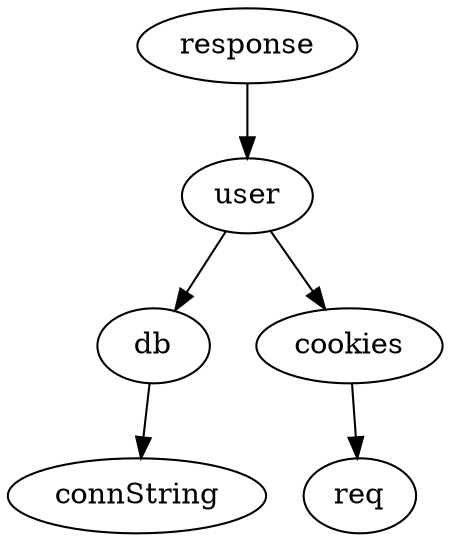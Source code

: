 digraph Response {
  response -> user [class="req"]
  user -> db [class="dep"]
  db [class="dep"]
  user -> cookies [class="req"]
  cookies -> req [class="req"]
  response [class="req"]
  user [class="req"]
  cookies [class="req"]
  req [class="req"]
  db -> connString
}
